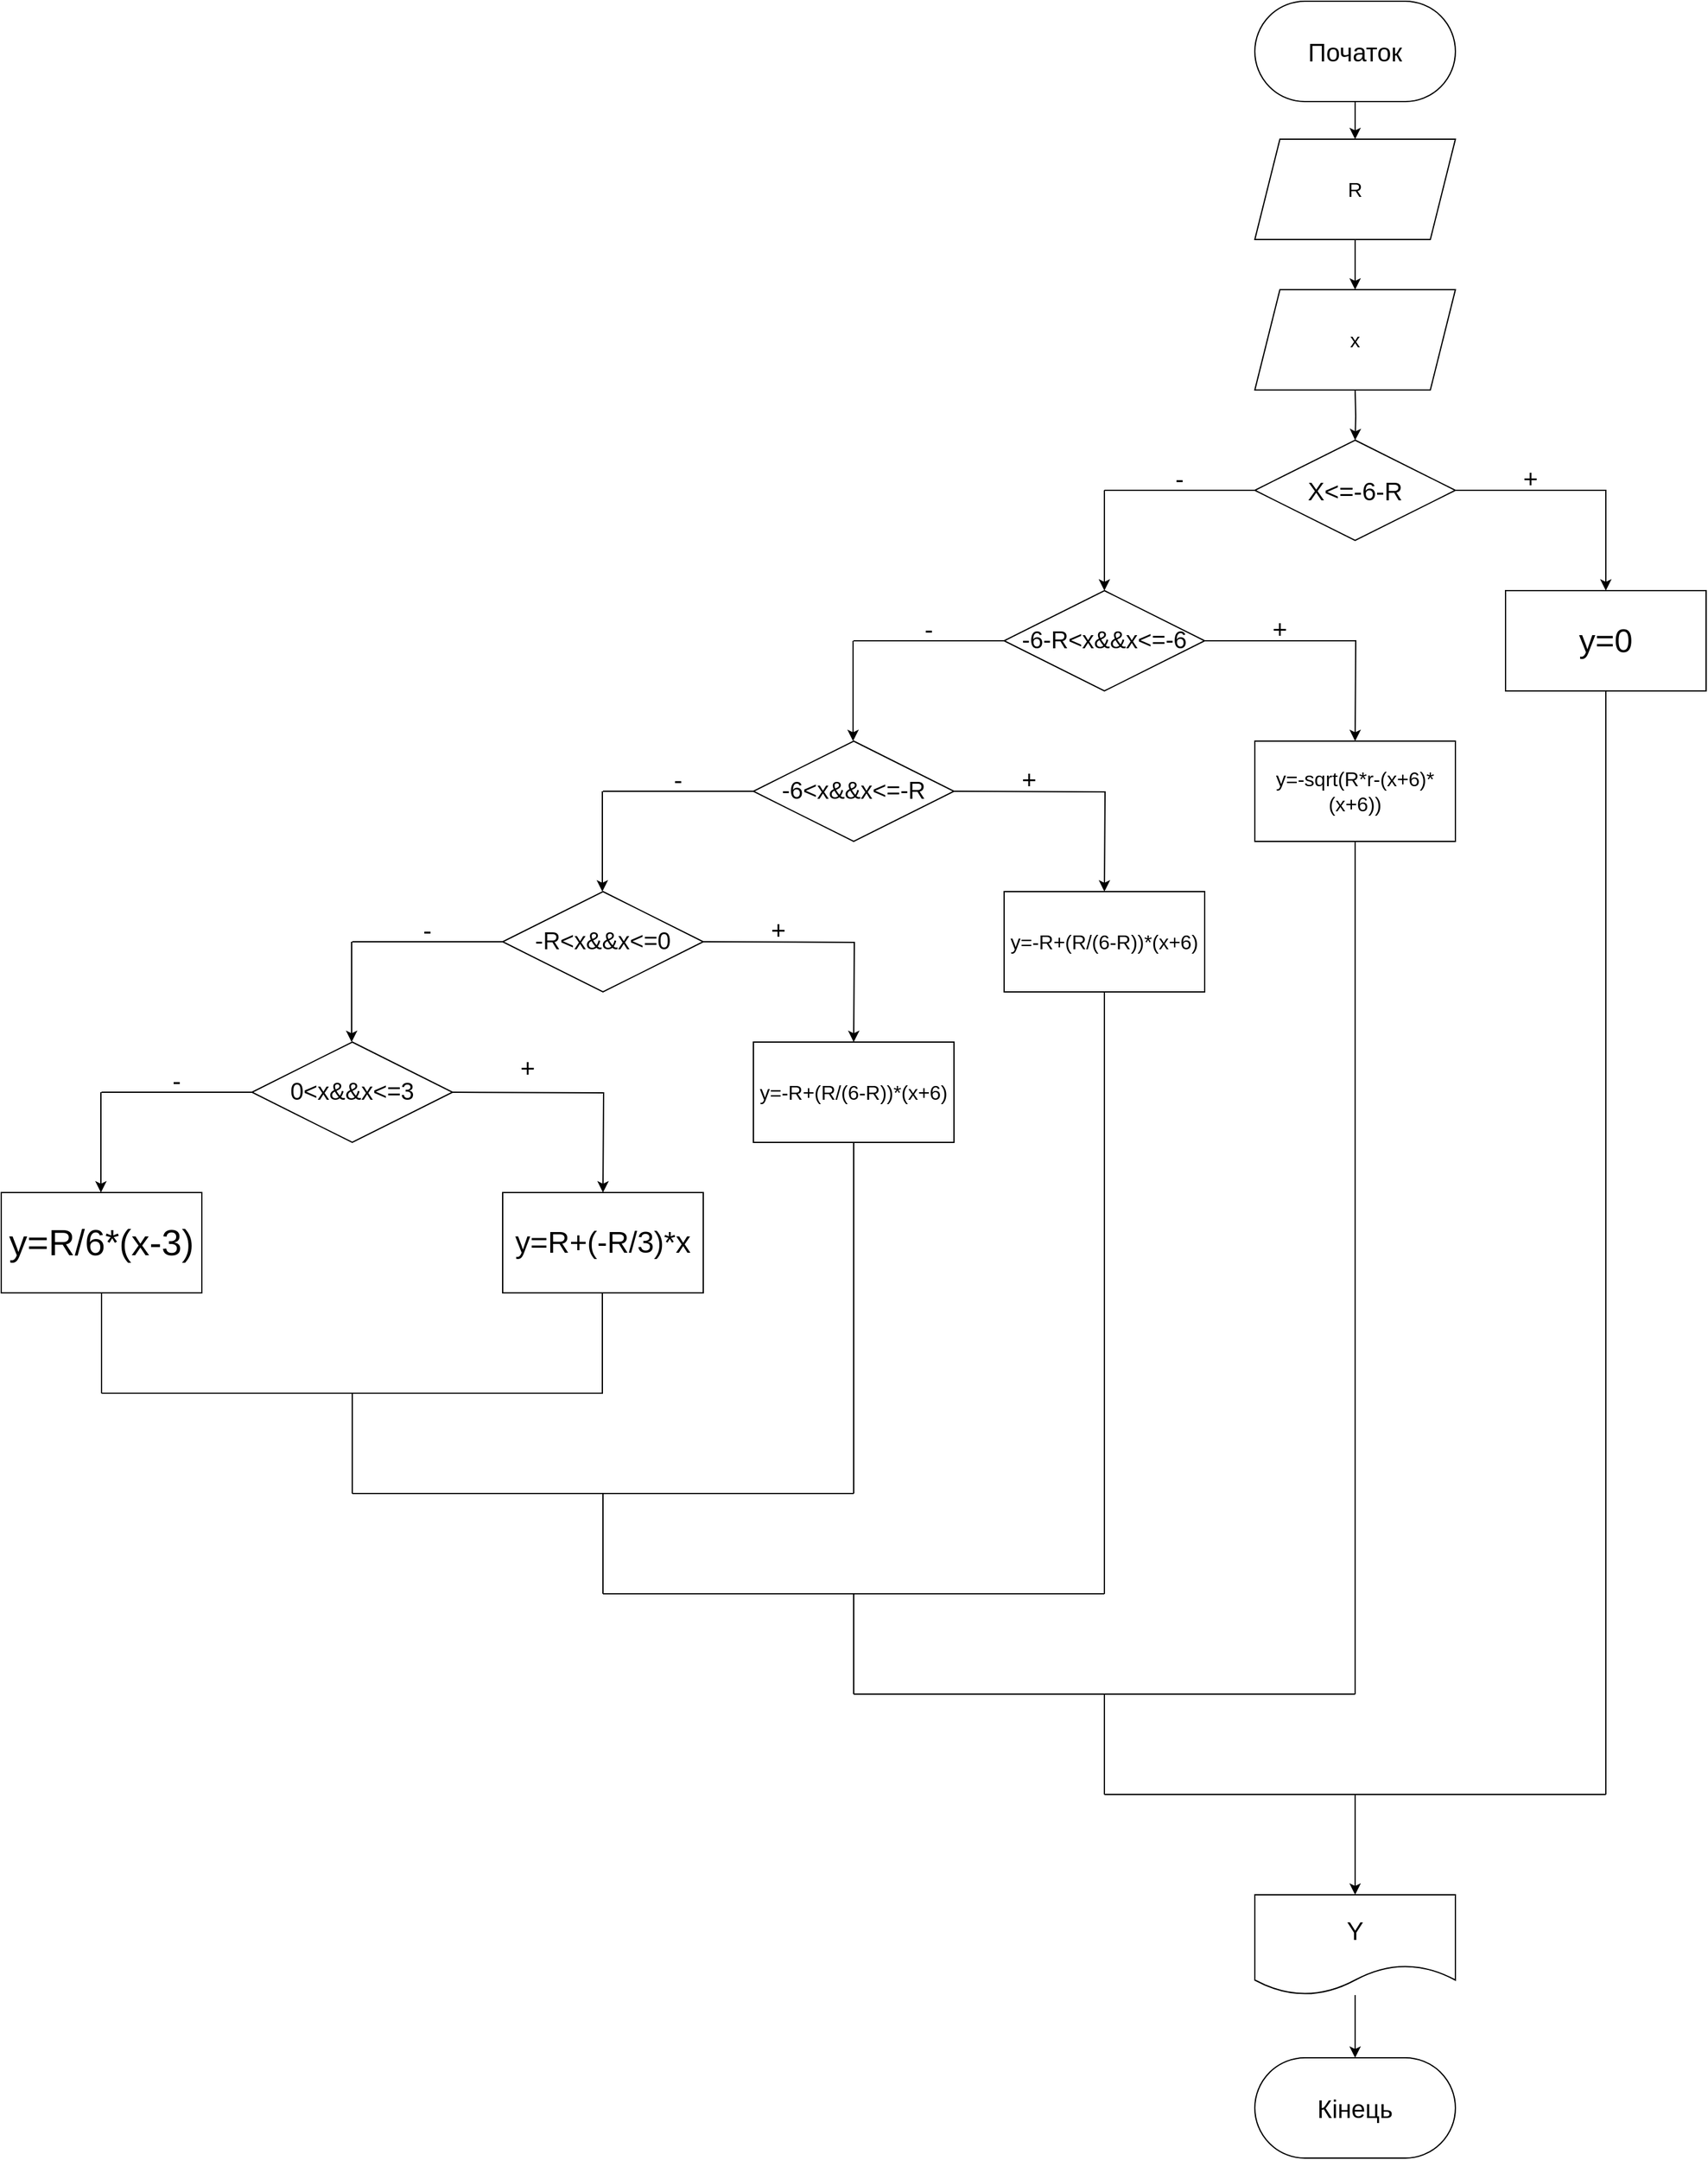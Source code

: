 <mxfile version="13.8.0" type="device"><diagram id="Vyx6QPUWpkuk-WnpQDff" name="Page-1"><mxGraphModel dx="2500" dy="2001" grid="1" gridSize="10" guides="1" tooltips="1" connect="1" arrows="1" fold="1" page="1" pageScale="1" pageWidth="827" pageHeight="1169" math="0" shadow="0"><root><mxCell id="0"/><mxCell id="1" parent="0"/><mxCell id="sisXh1ArcvwiNQzYtO9X-1" value="Кінець" style="rounded=1;whiteSpace=wrap;html=1;arcSize=50;fontSize=20;" parent="1" vertex="1"><mxGeometry x="240" y="1010" width="160" height="80" as="geometry"/></mxCell><mxCell id="sisXh1ArcvwiNQzYtO9X-19" value="" style="edgeStyle=orthogonalEdgeStyle;rounded=0;orthogonalLoop=1;jettySize=auto;html=1;fontFamily=Helvetica;fontSize=16;" parent="1" target="sisXh1ArcvwiNQzYtO9X-10" edge="1"><mxGeometry relative="1" as="geometry"><mxPoint x="320" y="-320" as="sourcePoint"/></mxGeometry></mxCell><mxCell id="sisXh1ArcvwiNQzYtO9X-21" value="" style="edgeStyle=orthogonalEdgeStyle;rounded=0;orthogonalLoop=1;jettySize=auto;html=1;fontFamily=Helvetica;fontSize=16;" parent="1" source="sisXh1ArcvwiNQzYtO9X-10" target="sisXh1ArcvwiNQzYtO9X-20" edge="1"><mxGeometry relative="1" as="geometry"/></mxCell><mxCell id="sisXh1ArcvwiNQzYtO9X-10" value="X&amp;lt;=-6-R" style="rhombus;whiteSpace=wrap;html=1;fillColor=none;fontFamily=Helvetica;fontSize=20;" parent="1" vertex="1"><mxGeometry x="240" y="-280" width="160" height="80" as="geometry"/></mxCell><mxCell id="sisXh1ArcvwiNQzYtO9X-18" value="" style="edgeStyle=orthogonalEdgeStyle;rounded=0;orthogonalLoop=1;jettySize=auto;html=1;fontFamily=Helvetica;fontSize=16;" parent="1" source="sisXh1ArcvwiNQzYtO9X-16" edge="1"><mxGeometry relative="1" as="geometry"><mxPoint x="320" y="-400" as="targetPoint"/></mxGeometry></mxCell><mxCell id="sisXh1ArcvwiNQzYtO9X-16" value="R" style="shape=parallelogram;perimeter=parallelogramPerimeter;whiteSpace=wrap;html=1;fixedSize=1;fillColor=none;fontFamily=Helvetica;fontSize=16;" parent="1" vertex="1"><mxGeometry x="240" y="-520" width="160" height="80" as="geometry"/></mxCell><mxCell id="sisXh1ArcvwiNQzYtO9X-20" value="y=0" style="whiteSpace=wrap;html=1;fontSize=26;fillColor=none;" parent="1" vertex="1"><mxGeometry x="440" y="-160" width="160" height="80" as="geometry"/></mxCell><mxCell id="sisXh1ArcvwiNQzYtO9X-23" value="+" style="text;html=1;strokeColor=none;fillColor=none;align=center;verticalAlign=middle;whiteSpace=wrap;rounded=0;fontFamily=Helvetica;fontSize=20;" parent="1" vertex="1"><mxGeometry x="440" y="-260" width="40" height="20" as="geometry"/></mxCell><mxCell id="sisXh1ArcvwiNQzYtO9X-29" value="" style="endArrow=none;html=1;fontFamily=Helvetica;fontSize=20;entryX=0;entryY=0.5;entryDx=0;entryDy=0;" parent="1" edge="1"><mxGeometry width="50" height="50" relative="1" as="geometry"><mxPoint x="120" y="-240" as="sourcePoint"/><mxPoint x="240" y="-240" as="targetPoint"/></mxGeometry></mxCell><mxCell id="sisXh1ArcvwiNQzYtO9X-33" value="" style="endArrow=none;html=1;fontFamily=Helvetica;fontSize=20;entryX=0.5;entryY=1;entryDx=0;entryDy=0;" parent="1" target="sisXh1ArcvwiNQzYtO9X-20" edge="1"><mxGeometry width="50" height="50" relative="1" as="geometry"><mxPoint x="520" as="sourcePoint"/><mxPoint x="540" y="-60" as="targetPoint"/></mxGeometry></mxCell><mxCell id="sisXh1ArcvwiNQzYtO9X-34" value="-" style="text;html=1;strokeColor=none;fillColor=none;align=center;verticalAlign=middle;whiteSpace=wrap;rounded=0;fontFamily=Helvetica;fontSize=20;" parent="1" vertex="1"><mxGeometry x="160" y="-260" width="40" height="20" as="geometry"/></mxCell><mxCell id="sisXh1ArcvwiNQzYtO9X-61" value="Y" style="shape=document;whiteSpace=wrap;html=1;boundedLbl=1;fillColor=none;fontFamily=Helvetica;fontSize=20;" parent="1" vertex="1"><mxGeometry x="240" y="880" width="160" height="80" as="geometry"/></mxCell><mxCell id="MIGV9d79ay-jwcqS79ZL-1" value="" style="edgeStyle=orthogonalEdgeStyle;rounded=0;orthogonalLoop=1;jettySize=auto;html=1;fontFamily=Helvetica;fontSize=20;" parent="1" source="sisXh1ArcvwiNQzYtO9X-98" target="sisXh1ArcvwiNQzYtO9X-16" edge="1"><mxGeometry relative="1" as="geometry"/></mxCell><mxCell id="sisXh1ArcvwiNQzYtO9X-98" value="Початок" style="rounded=1;whiteSpace=wrap;html=1;arcSize=50;fontSize=20;" parent="1" vertex="1"><mxGeometry x="240" y="-630" width="160" height="80" as="geometry"/></mxCell><mxCell id="HbjD1998zBRdxKdVGoCF-1" value="x" style="shape=parallelogram;perimeter=parallelogramPerimeter;whiteSpace=wrap;html=1;fixedSize=1;fillColor=none;fontFamily=Helvetica;fontSize=16;" vertex="1" parent="1"><mxGeometry x="240" y="-400" width="160" height="80" as="geometry"/></mxCell><mxCell id="HbjD1998zBRdxKdVGoCF-6" style="edgeStyle=orthogonalEdgeStyle;rounded=0;orthogonalLoop=1;jettySize=auto;html=1;fontSize=19;" edge="1" parent="1" source="HbjD1998zBRdxKdVGoCF-3"><mxGeometry relative="1" as="geometry"><mxPoint x="320" y="-40" as="targetPoint"/></mxGeometry></mxCell><mxCell id="HbjD1998zBRdxKdVGoCF-3" value="-6-R&amp;lt;x&amp;amp;&amp;amp;x&amp;lt;=-6" style="rhombus;whiteSpace=wrap;html=1;fillColor=none;fontFamily=Helvetica;fontSize=19;" vertex="1" parent="1"><mxGeometry x="40" y="-160" width="160" height="80" as="geometry"/></mxCell><mxCell id="HbjD1998zBRdxKdVGoCF-4" value="y=-sqrt(R*r-(x+6)*(x+6))" style="whiteSpace=wrap;html=1;fontSize=16;fillColor=none;" vertex="1" parent="1"><mxGeometry x="240" y="-40" width="160" height="80" as="geometry"/></mxCell><mxCell id="HbjD1998zBRdxKdVGoCF-7" value="" style="endArrow=none;html=1;fontSize=19;" edge="1" parent="1"><mxGeometry width="50" height="50" relative="1" as="geometry"><mxPoint x="-40" y="-120" as="sourcePoint"/><mxPoint x="40" y="-120" as="targetPoint"/></mxGeometry></mxCell><mxCell id="HbjD1998zBRdxKdVGoCF-9" value="-6&amp;lt;x&amp;amp;&amp;amp;x&amp;lt;=-R" style="rhombus;whiteSpace=wrap;html=1;fillColor=none;fontFamily=Helvetica;fontSize=19;" vertex="1" parent="1"><mxGeometry x="-160" y="-40" width="160" height="80" as="geometry"/></mxCell><mxCell id="HbjD1998zBRdxKdVGoCF-10" style="edgeStyle=orthogonalEdgeStyle;rounded=0;orthogonalLoop=1;jettySize=auto;html=1;fontSize=19;" edge="1" parent="1"><mxGeometry relative="1" as="geometry"><mxPoint x="120" y="80" as="targetPoint"/><mxPoint as="sourcePoint"/></mxGeometry></mxCell><mxCell id="HbjD1998zBRdxKdVGoCF-11" value="y=-R+(R/(6-R))*(x+6)" style="whiteSpace=wrap;html=1;fontSize=16;fillColor=none;" vertex="1" parent="1"><mxGeometry x="40" y="80" width="160" height="80" as="geometry"/></mxCell><mxCell id="HbjD1998zBRdxKdVGoCF-12" value="+" style="text;html=1;strokeColor=none;fillColor=none;align=center;verticalAlign=middle;whiteSpace=wrap;rounded=0;fontFamily=Helvetica;fontSize=20;" vertex="1" parent="1"><mxGeometry x="240" y="-140" width="40" height="20" as="geometry"/></mxCell><mxCell id="HbjD1998zBRdxKdVGoCF-13" value="+" style="text;html=1;strokeColor=none;fillColor=none;align=center;verticalAlign=middle;whiteSpace=wrap;rounded=0;fontFamily=Helvetica;fontSize=20;" vertex="1" parent="1"><mxGeometry x="40" y="-20" width="40" height="20" as="geometry"/></mxCell><mxCell id="HbjD1998zBRdxKdVGoCF-15" value="" style="endArrow=none;html=1;fontSize=19;" edge="1" parent="1"><mxGeometry width="50" height="50" relative="1" as="geometry"><mxPoint x="-80" y="-120" as="sourcePoint"/><mxPoint x="-40" y="-120" as="targetPoint"/></mxGeometry></mxCell><mxCell id="HbjD1998zBRdxKdVGoCF-16" value="-" style="text;html=1;strokeColor=none;fillColor=none;align=center;verticalAlign=middle;whiteSpace=wrap;rounded=0;fontFamily=Helvetica;fontSize=20;" vertex="1" parent="1"><mxGeometry x="-240" y="-20" width="40" height="20" as="geometry"/></mxCell><mxCell id="HbjD1998zBRdxKdVGoCF-17" value="-" style="text;html=1;strokeColor=none;fillColor=none;align=center;verticalAlign=middle;whiteSpace=wrap;rounded=0;fontFamily=Helvetica;fontSize=20;" vertex="1" parent="1"><mxGeometry x="-40" y="-140" width="40" height="20" as="geometry"/></mxCell><mxCell id="HbjD1998zBRdxKdVGoCF-18" value="" style="endArrow=none;html=1;fontSize=19;" edge="1" parent="1"><mxGeometry width="50" height="50" relative="1" as="geometry"><mxPoint x="-280" as="sourcePoint"/><mxPoint x="-160" as="targetPoint"/></mxGeometry></mxCell><mxCell id="HbjD1998zBRdxKdVGoCF-20" value="-R&amp;lt;x&amp;amp;&amp;amp;x&amp;lt;=0" style="rhombus;whiteSpace=wrap;html=1;fillColor=none;fontFamily=Helvetica;fontSize=19;" vertex="1" parent="1"><mxGeometry x="-360" y="80" width="160" height="80" as="geometry"/></mxCell><mxCell id="HbjD1998zBRdxKdVGoCF-21" style="edgeStyle=orthogonalEdgeStyle;rounded=0;orthogonalLoop=1;jettySize=auto;html=1;fontSize=19;" edge="1" parent="1"><mxGeometry relative="1" as="geometry"><mxPoint x="-80" y="200" as="targetPoint"/><mxPoint x="-200" y="120" as="sourcePoint"/></mxGeometry></mxCell><mxCell id="HbjD1998zBRdxKdVGoCF-22" value="y=-R+(R/(6-R))*(x+6)" style="whiteSpace=wrap;html=1;fontSize=16;fillColor=none;" vertex="1" parent="1"><mxGeometry x="-160" y="200" width="160" height="80" as="geometry"/></mxCell><mxCell id="HbjD1998zBRdxKdVGoCF-23" value="+" style="text;html=1;strokeColor=none;fillColor=none;align=center;verticalAlign=middle;whiteSpace=wrap;rounded=0;fontFamily=Helvetica;fontSize=20;" vertex="1" parent="1"><mxGeometry x="-160" y="100" width="40" height="20" as="geometry"/></mxCell><mxCell id="HbjD1998zBRdxKdVGoCF-24" value="" style="endArrow=none;html=1;fontSize=19;" edge="1" parent="1"><mxGeometry width="50" height="50" relative="1" as="geometry"><mxPoint x="-480" y="120" as="sourcePoint"/><mxPoint x="-360" y="120" as="targetPoint"/></mxGeometry></mxCell><mxCell id="HbjD1998zBRdxKdVGoCF-26" value="0&amp;lt;x&amp;amp;&amp;amp;x&amp;lt;=3" style="rhombus;whiteSpace=wrap;html=1;fillColor=none;fontFamily=Helvetica;fontSize=19;" vertex="1" parent="1"><mxGeometry x="-560" y="200" width="160" height="80" as="geometry"/></mxCell><mxCell id="HbjD1998zBRdxKdVGoCF-27" style="edgeStyle=orthogonalEdgeStyle;rounded=0;orthogonalLoop=1;jettySize=auto;html=1;fontSize=19;" edge="1" parent="1"><mxGeometry relative="1" as="geometry"><mxPoint x="-280" y="320" as="targetPoint"/><mxPoint x="-400" y="240" as="sourcePoint"/></mxGeometry></mxCell><mxCell id="HbjD1998zBRdxKdVGoCF-28" value="y=R/6*(x-3)" style="whiteSpace=wrap;html=1;fontSize=29;fillColor=none;" vertex="1" parent="1"><mxGeometry x="-760" y="320" width="160" height="80" as="geometry"/></mxCell><mxCell id="HbjD1998zBRdxKdVGoCF-29" value="+" style="text;html=1;strokeColor=none;fillColor=none;align=center;verticalAlign=middle;whiteSpace=wrap;rounded=0;fontFamily=Helvetica;fontSize=20;" vertex="1" parent="1"><mxGeometry x="-360" y="210" width="40" height="20" as="geometry"/></mxCell><mxCell id="HbjD1998zBRdxKdVGoCF-30" value="-" style="text;html=1;strokeColor=none;fillColor=none;align=center;verticalAlign=middle;whiteSpace=wrap;rounded=0;fontFamily=Helvetica;fontSize=20;" vertex="1" parent="1"><mxGeometry x="-440" y="100" width="40" height="20" as="geometry"/></mxCell><mxCell id="HbjD1998zBRdxKdVGoCF-31" value="" style="endArrow=none;html=1;fontSize=19;" edge="1" parent="1"><mxGeometry width="50" height="50" relative="1" as="geometry"><mxPoint x="-680" y="240" as="sourcePoint"/><mxPoint x="-560" y="240" as="targetPoint"/></mxGeometry></mxCell><mxCell id="HbjD1998zBRdxKdVGoCF-33" value="y=R+(-R/3)*x" style="whiteSpace=wrap;html=1;fontSize=24;fillColor=none;" vertex="1" parent="1"><mxGeometry x="-360" y="320" width="160" height="80" as="geometry"/></mxCell><mxCell id="HbjD1998zBRdxKdVGoCF-34" value="-" style="text;html=1;strokeColor=none;fillColor=none;align=center;verticalAlign=middle;whiteSpace=wrap;rounded=0;fontFamily=Helvetica;fontSize=20;" vertex="1" parent="1"><mxGeometry x="-640" y="220" width="40" height="20" as="geometry"/></mxCell><mxCell id="HbjD1998zBRdxKdVGoCF-35" value="" style="endArrow=classic;html=1;fontSize=19;" edge="1" parent="1" target="HbjD1998zBRdxKdVGoCF-3"><mxGeometry width="50" height="50" relative="1" as="geometry"><mxPoint x="120" y="-240" as="sourcePoint"/><mxPoint x="170" y="-290" as="targetPoint"/></mxGeometry></mxCell><mxCell id="HbjD1998zBRdxKdVGoCF-36" value="" style="endArrow=classic;html=1;fontSize=19;" edge="1" parent="1"><mxGeometry width="50" height="50" relative="1" as="geometry"><mxPoint x="-80.5" y="-120" as="sourcePoint"/><mxPoint x="-80.5" y="-40" as="targetPoint"/></mxGeometry></mxCell><mxCell id="HbjD1998zBRdxKdVGoCF-37" value="" style="endArrow=classic;html=1;fontSize=19;" edge="1" parent="1"><mxGeometry width="50" height="50" relative="1" as="geometry"><mxPoint x="-280.5" as="sourcePoint"/><mxPoint x="-280.5" y="80" as="targetPoint"/></mxGeometry></mxCell><mxCell id="HbjD1998zBRdxKdVGoCF-38" value="" style="endArrow=classic;html=1;fontSize=19;" edge="1" parent="1"><mxGeometry width="50" height="50" relative="1" as="geometry"><mxPoint x="-480.5" y="120" as="sourcePoint"/><mxPoint x="-480.5" y="200" as="targetPoint"/></mxGeometry></mxCell><mxCell id="HbjD1998zBRdxKdVGoCF-40" value="" style="endArrow=classic;html=1;fontSize=19;" edge="1" parent="1"><mxGeometry width="50" height="50" relative="1" as="geometry"><mxPoint x="-680.5" y="240" as="sourcePoint"/><mxPoint x="-680.5" y="320" as="targetPoint"/></mxGeometry></mxCell><mxCell id="HbjD1998zBRdxKdVGoCF-41" value="" style="endArrow=none;html=1;fontFamily=Helvetica;fontSize=19;fontColor=#000000;align=center;strokeColor=#000000;" edge="1" parent="1"><mxGeometry width="50" height="50" relative="1" as="geometry"><mxPoint x="-680" y="480" as="sourcePoint"/><mxPoint x="-680" y="400" as="targetPoint"/></mxGeometry></mxCell><mxCell id="HbjD1998zBRdxKdVGoCF-42" value="" style="endArrow=none;html=1;fontSize=19;" edge="1" parent="1"><mxGeometry width="50" height="50" relative="1" as="geometry"><mxPoint x="-280.5" y="480" as="sourcePoint"/><mxPoint x="-280.5" y="400" as="targetPoint"/></mxGeometry></mxCell><mxCell id="HbjD1998zBRdxKdVGoCF-43" value="" style="endArrow=none;html=1;fontSize=19;" edge="1" parent="1"><mxGeometry width="50" height="50" relative="1" as="geometry"><mxPoint x="-680" y="480" as="sourcePoint"/><mxPoint x="-280" y="480" as="targetPoint"/></mxGeometry></mxCell><mxCell id="HbjD1998zBRdxKdVGoCF-44" value="" style="endArrow=none;html=1;fontSize=19;" edge="1" parent="1"><mxGeometry width="50" height="50" relative="1" as="geometry"><mxPoint x="-480" y="560" as="sourcePoint"/><mxPoint x="-480" y="480" as="targetPoint"/></mxGeometry></mxCell><mxCell id="HbjD1998zBRdxKdVGoCF-45" value="" style="endArrow=none;html=1;fontSize=19;" edge="1" parent="1"><mxGeometry width="50" height="50" relative="1" as="geometry"><mxPoint x="-80" y="560" as="sourcePoint"/><mxPoint x="-80" y="280" as="targetPoint"/></mxGeometry></mxCell><mxCell id="HbjD1998zBRdxKdVGoCF-46" value="" style="endArrow=none;html=1;fontSize=19;" edge="1" parent="1"><mxGeometry width="50" height="50" relative="1" as="geometry"><mxPoint x="-480" y="560" as="sourcePoint"/><mxPoint x="-80" y="560" as="targetPoint"/></mxGeometry></mxCell><mxCell id="HbjD1998zBRdxKdVGoCF-47" value="" style="endArrow=none;html=1;fontFamily=Helvetica;fontSize=19;fontColor=#000000;align=center;strokeColor=#000000;" edge="1" parent="1"><mxGeometry width="50" height="50" relative="1" as="geometry"><mxPoint x="-280" y="640" as="sourcePoint"/><mxPoint x="-280" y="560" as="targetPoint"/></mxGeometry></mxCell><mxCell id="HbjD1998zBRdxKdVGoCF-48" value="" style="endArrow=none;html=1;fontSize=19;" edge="1" parent="1"><mxGeometry width="50" height="50" relative="1" as="geometry"><mxPoint x="120" y="640" as="sourcePoint"/><mxPoint x="120" y="160" as="targetPoint"/></mxGeometry></mxCell><mxCell id="HbjD1998zBRdxKdVGoCF-49" value="" style="endArrow=none;html=1;fontSize=19;" edge="1" parent="1"><mxGeometry width="50" height="50" relative="1" as="geometry"><mxPoint x="-280" y="640" as="sourcePoint"/><mxPoint x="120" y="640" as="targetPoint"/></mxGeometry></mxCell><mxCell id="HbjD1998zBRdxKdVGoCF-50" value="" style="endArrow=none;html=1;fontSize=19;" edge="1" parent="1"><mxGeometry width="50" height="50" relative="1" as="geometry"><mxPoint x="320" y="720" as="sourcePoint"/><mxPoint x="320" y="40" as="targetPoint"/></mxGeometry></mxCell><mxCell id="HbjD1998zBRdxKdVGoCF-51" value="" style="endArrow=none;html=1;fontSize=19;" edge="1" parent="1"><mxGeometry width="50" height="50" relative="1" as="geometry"><mxPoint x="-80" y="720" as="sourcePoint"/><mxPoint x="-80" y="640" as="targetPoint"/></mxGeometry></mxCell><mxCell id="HbjD1998zBRdxKdVGoCF-52" value="" style="endArrow=none;html=1;fontSize=19;" edge="1" parent="1"><mxGeometry width="50" height="50" relative="1" as="geometry"><mxPoint x="-80" y="720" as="sourcePoint"/><mxPoint x="320" y="720" as="targetPoint"/></mxGeometry></mxCell><mxCell id="HbjD1998zBRdxKdVGoCF-53" value="" style="endArrow=none;html=1;fontSize=19;" edge="1" parent="1"><mxGeometry width="50" height="50" relative="1" as="geometry"><mxPoint x="120" y="800" as="sourcePoint"/><mxPoint x="120" y="720" as="targetPoint"/></mxGeometry></mxCell><mxCell id="HbjD1998zBRdxKdVGoCF-54" value="" style="endArrow=none;html=1;fontSize=19;" edge="1" parent="1"><mxGeometry width="50" height="50" relative="1" as="geometry"><mxPoint x="120" y="800" as="sourcePoint"/><mxPoint x="320" y="800" as="targetPoint"/></mxGeometry></mxCell><mxCell id="HbjD1998zBRdxKdVGoCF-55" value="" style="endArrow=none;html=1;fontSize=19;" edge="1" parent="1"><mxGeometry width="50" height="50" relative="1" as="geometry"><mxPoint x="520" y="800" as="sourcePoint"/><mxPoint x="520" as="targetPoint"/></mxGeometry></mxCell><mxCell id="HbjD1998zBRdxKdVGoCF-56" value="" style="endArrow=none;html=1;fontSize=19;" edge="1" parent="1"><mxGeometry width="50" height="50" relative="1" as="geometry"><mxPoint x="320" y="800" as="sourcePoint"/><mxPoint x="520" y="800" as="targetPoint"/></mxGeometry></mxCell><mxCell id="HbjD1998zBRdxKdVGoCF-58" value="" style="endArrow=classic;html=1;fontSize=19;entryX=0.5;entryY=0;entryDx=0;entryDy=0;" edge="1" parent="1" target="sisXh1ArcvwiNQzYtO9X-61"><mxGeometry width="50" height="50" relative="1" as="geometry"><mxPoint x="320" y="800" as="sourcePoint"/><mxPoint x="320" y="800" as="targetPoint"/></mxGeometry></mxCell><mxCell id="HbjD1998zBRdxKdVGoCF-61" value="" style="endArrow=classic;html=1;fontSize=19;entryX=0.5;entryY=0;entryDx=0;entryDy=0;" edge="1" parent="1" target="sisXh1ArcvwiNQzYtO9X-1"><mxGeometry width="50" height="50" relative="1" as="geometry"><mxPoint x="320" y="960" as="sourcePoint"/><mxPoint x="370" y="910" as="targetPoint"/></mxGeometry></mxCell></root></mxGraphModel></diagram></mxfile>